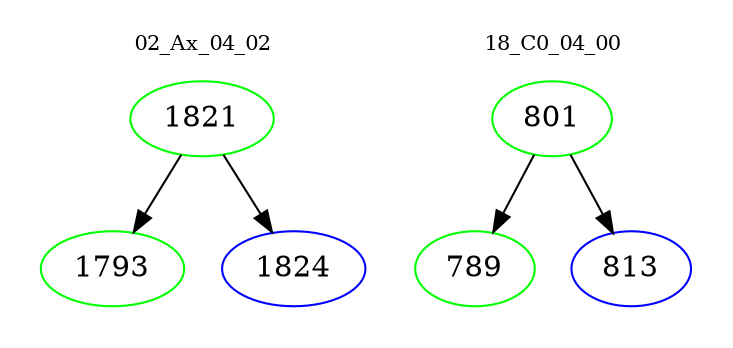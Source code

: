 digraph{
subgraph cluster_0 {
color = white
label = "02_Ax_04_02";
fontsize=10;
T0_1821 [label="1821", color="green"]
T0_1821 -> T0_1793 [color="black"]
T0_1793 [label="1793", color="green"]
T0_1821 -> T0_1824 [color="black"]
T0_1824 [label="1824", color="blue"]
}
subgraph cluster_1 {
color = white
label = "18_C0_04_00";
fontsize=10;
T1_801 [label="801", color="green"]
T1_801 -> T1_789 [color="black"]
T1_789 [label="789", color="green"]
T1_801 -> T1_813 [color="black"]
T1_813 [label="813", color="blue"]
}
}

